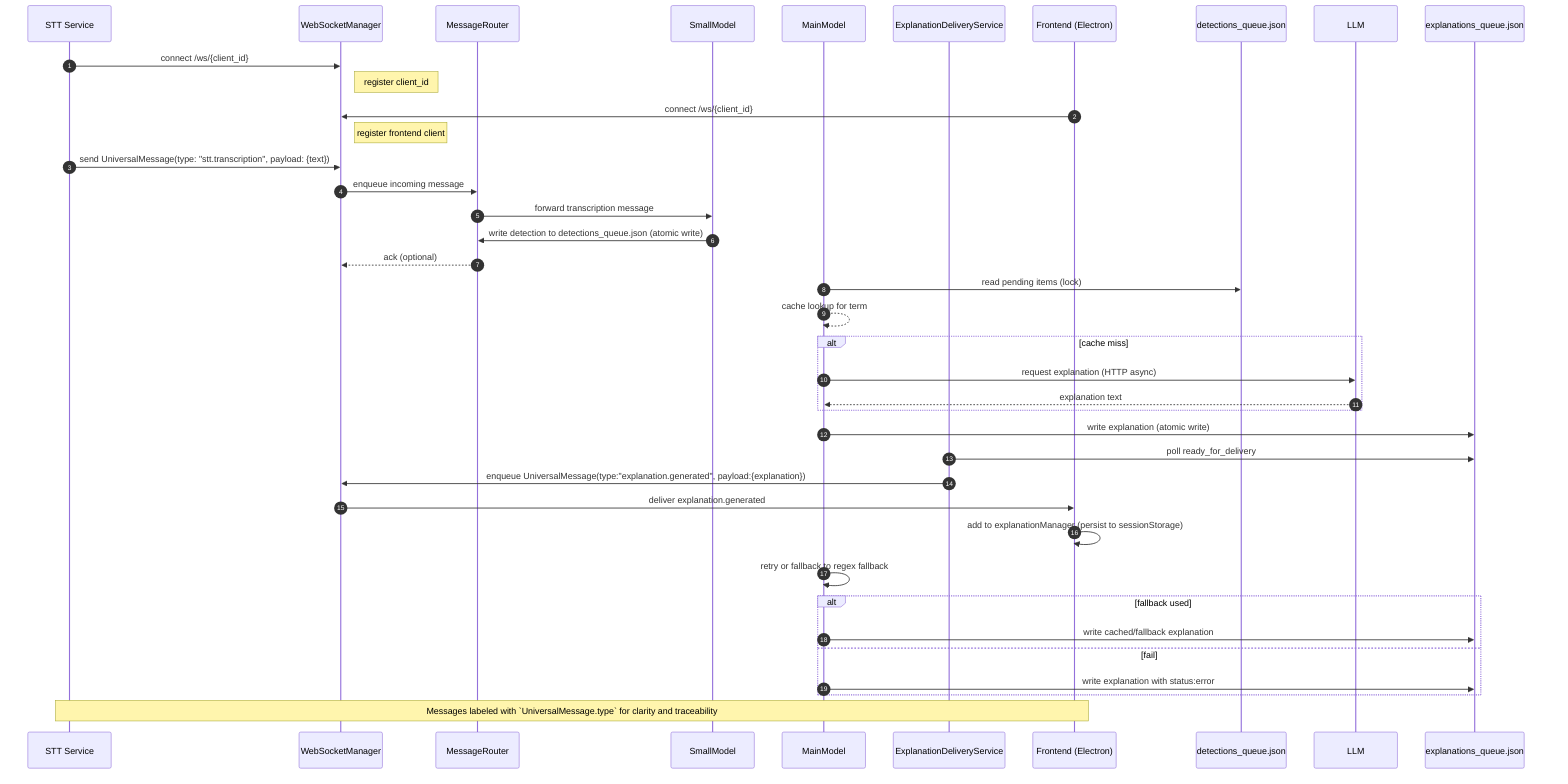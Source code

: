 %% Sequence Diagram: Realtime Message Flow
%% Participants: STT Service, WebSocketManager, MessageRouter, SmallModel, MainModel, ExplanationDeliveryService, Frontend

sequenceDiagram
    autonumber
    participant STT as STT Service
    participant WS as WebSocketManager
    participant MR as MessageRouter
    participant SM as SmallModel
    participant MM as MainModel
    participant ED as ExplanationDeliveryService
    participant FE as Frontend (Electron)

    %% Startup / Handshake
    STT->>WS: connect /ws/{client_id}
    note right of WS: register client_id
    FE->>WS: connect /ws/{client_id}
    note right of WS: register frontend client

    %% STT sends transcription
    STT->>WS: send UniversalMessage(type: "stt.transcription", payload: {text})
    WS->>MR: enqueue incoming message
    MR->>SM: forward transcription message

    %% SmallModel detects terms
    SM->>MR: write detection to detections_queue.json (atomic write)
    MR-->>WS: ack (optional)

    %% MainModel consumes detections
    MM->>detections_queue.json: read pending items (lock)
    MM-->>MM: cache lookup for term
    alt cache miss
        MM->>LLM: request explanation (HTTP async)
        LLM-->>MM: explanation text
    end
    MM->>explanations_queue.json: write explanation (atomic write)

    %% ExplanationDeliveryService polls and forwards
    ED->>explanations_queue.json: poll ready_for_delivery
    ED->>WS: enqueue UniversalMessage(type:"explanation.generated", payload:{explanation})

    %% WebSocketManager delivers to frontend
    WS->>FE: deliver explanation.generated
    FE->>FE: add to explanationManager (persist to sessionStorage)

    %% Error path: MainModel LLM failure
    MM->>MM: retry or fallback to regex fallback
    alt fallback used
        MM->>explanations_queue.json: write cached/fallback explanation
    else fail
        MM->>explanations_queue.json: write explanation with status:error
    end

    %% End
    note over FE,STT: Messages labeled with `UniversalMessage.type` for clarity and traceability